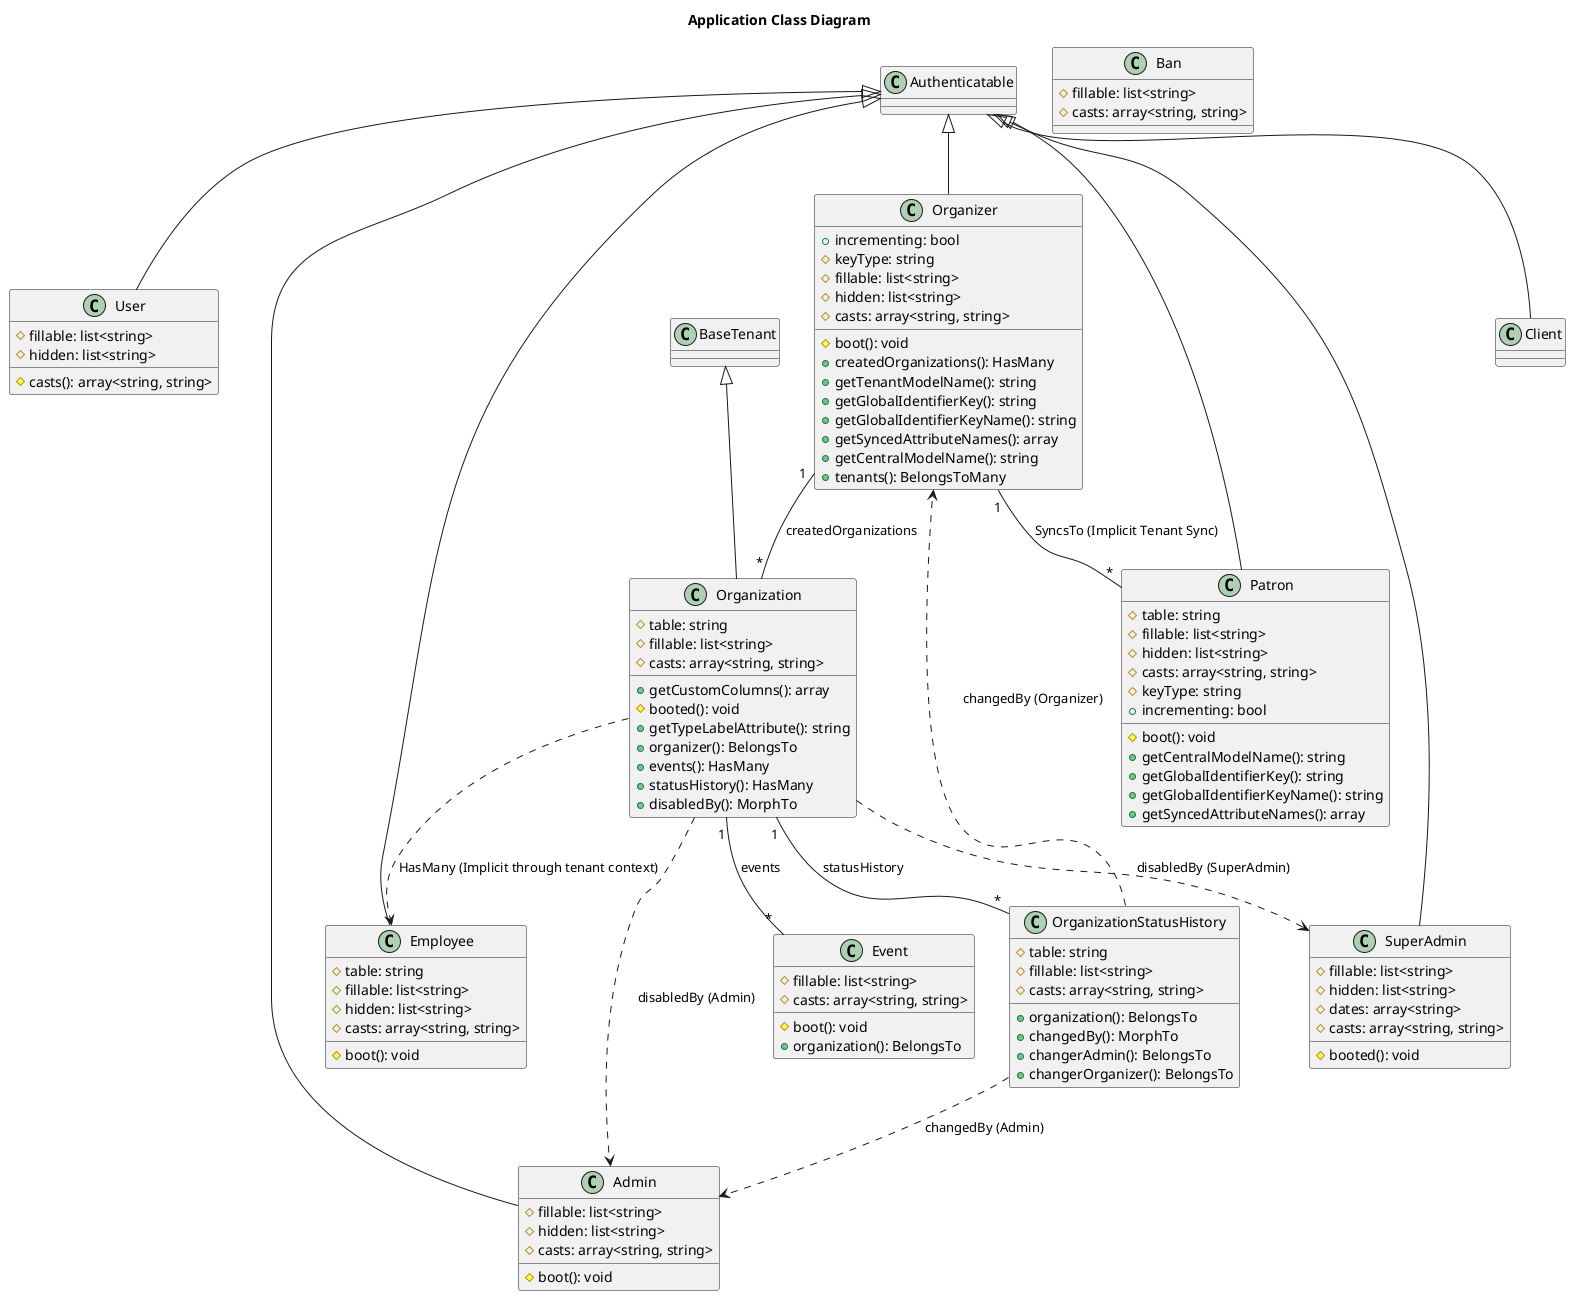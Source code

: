 @startuml
title Application Class Diagram

class Authenticatable {}
class BaseTenant {}

class User extends Authenticatable {
  #fillable: list<string>
  #hidden: list<string>
  #casts(): array<string, string>
}

class Admin extends Authenticatable {
  #fillable: list<string>
  #hidden: list<string>
  #casts: array<string, string>
  #boot(): void
}

class SuperAdmin extends Authenticatable {
  #fillable: list<string>
  #hidden: list<string>
  #dates: array<string>
  #casts: array<string, string>
  #booted(): void
}

class Organizer extends Authenticatable {
  +incrementing: bool
  #keyType: string
  #fillable: list<string>
  #hidden: list<string>
  #casts: array<string, string>
  #boot(): void
  +createdOrganizations(): HasMany
  +getTenantModelName(): string
  +getGlobalIdentifierKey(): string
  +getGlobalIdentifierKeyName(): string
  +getSyncedAttributeNames(): array
  +getCentralModelName(): string
  +tenants(): BelongsToMany
}

class Client extends Authenticatable {
}

class Organization extends BaseTenant {
  #table: string
  #fillable: list<string>
  #casts: array<string, string>
  +getCustomColumns(): array
  #booted(): void
  +getTypeLabelAttribute(): string
  +organizer(): BelongsTo
  +events(): HasMany
  +statusHistory(): HasMany
  +disabledBy(): MorphTo
}

class Event {
  #fillable: list<string>
  #casts: array<string, string>
  #boot(): void
  +organization(): BelongsTo
}

class Ban {
  #fillable: list<string>
  #casts: array<string, string>
}

class OrganizationStatusHistory {
  #table: string
  #fillable: list<string>
  #casts: array<string, string>
  +organization(): BelongsTo
  +changedBy(): MorphTo
  +changerAdmin(): BelongsTo
  +changerOrganizer(): BelongsTo
}

class Employee extends Authenticatable {
  #table: string
  #fillable: list<string>
  #hidden: list<string>
  #casts: array<string, string>
  #boot(): void
}

class Patron extends Authenticatable {
  #table: string
  #fillable: list<string>
  #hidden: list<string>
  #casts: array<string, string>
  #keyType: string
  +incrementing: bool
  #boot(): void
  +getCentralModelName(): string
  +getGlobalIdentifierKey(): string
  +getGlobalIdentifierKeyName(): string
  +getSyncedAttributeNames(): array
}

' Inheritance relationships
' (already handled by extends keyword for most)

' Associations
Organizer "1" -- "*" Organization : createdOrganizations
Organization "1" -- "*" Event : events
Organization "1" -- "*" OrganizationStatusHistory : statusHistory
Organizer "1" -- "*" Patron : SyncsTo (Implicit Tenant Sync)

' Polymorphic Associations (Dependencies)
OrganizationStatusHistory ..> Admin : changedBy (Admin)
OrganizationStatusHistory ..> Organizer : changedBy (Organizer)
Organization ..> Admin : disabledBy (Admin)
Organization ..> SuperAdmin : disabledBy (SuperAdmin)

' Tenancy Relationships (Dependencies)
Organization ..> Employee : HasMany (Implicit through tenant context)

@enduml
